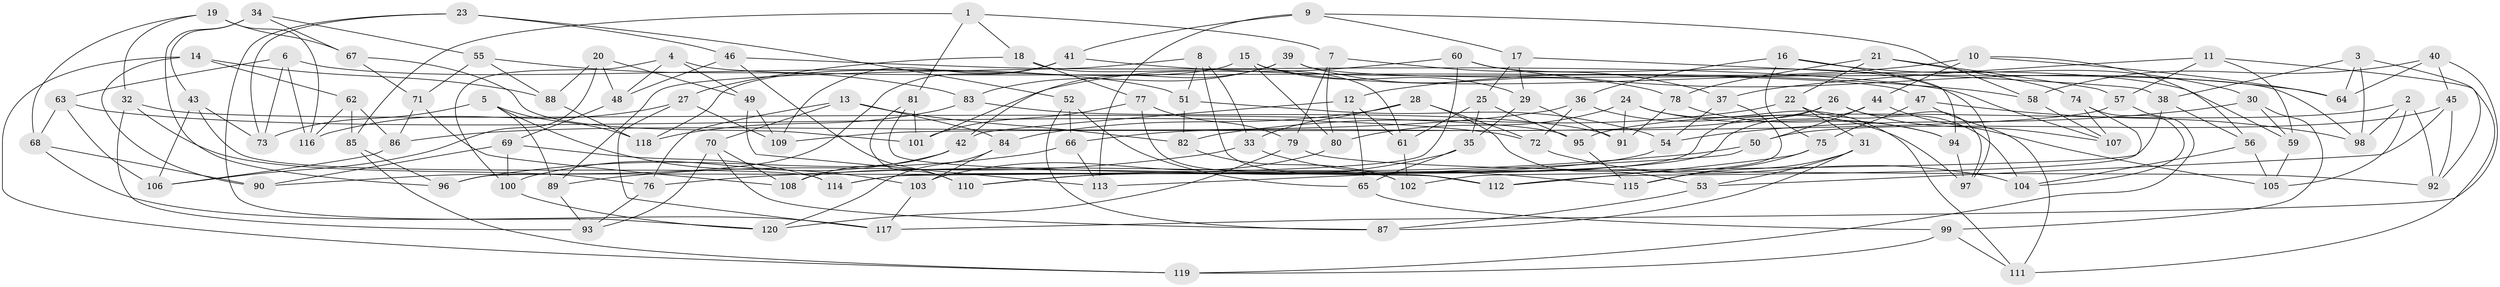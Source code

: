 // coarse degree distribution, {4: 0.3287671232876712, 6: 0.5342465753424658, 5: 0.1095890410958904, 3: 0.0273972602739726}
// Generated by graph-tools (version 1.1) at 2025/42/03/06/25 10:42:24]
// undirected, 120 vertices, 240 edges
graph export_dot {
graph [start="1"]
  node [color=gray90,style=filled];
  1;
  2;
  3;
  4;
  5;
  6;
  7;
  8;
  9;
  10;
  11;
  12;
  13;
  14;
  15;
  16;
  17;
  18;
  19;
  20;
  21;
  22;
  23;
  24;
  25;
  26;
  27;
  28;
  29;
  30;
  31;
  32;
  33;
  34;
  35;
  36;
  37;
  38;
  39;
  40;
  41;
  42;
  43;
  44;
  45;
  46;
  47;
  48;
  49;
  50;
  51;
  52;
  53;
  54;
  55;
  56;
  57;
  58;
  59;
  60;
  61;
  62;
  63;
  64;
  65;
  66;
  67;
  68;
  69;
  70;
  71;
  72;
  73;
  74;
  75;
  76;
  77;
  78;
  79;
  80;
  81;
  82;
  83;
  84;
  85;
  86;
  87;
  88;
  89;
  90;
  91;
  92;
  93;
  94;
  95;
  96;
  97;
  98;
  99;
  100;
  101;
  102;
  103;
  104;
  105;
  106;
  107;
  108;
  109;
  110;
  111;
  112;
  113;
  114;
  115;
  116;
  117;
  118;
  119;
  120;
  1 -- 81;
  1 -- 85;
  1 -- 18;
  1 -- 7;
  2 -- 95;
  2 -- 98;
  2 -- 105;
  2 -- 92;
  3 -- 98;
  3 -- 64;
  3 -- 92;
  3 -- 38;
  4 -- 49;
  4 -- 48;
  4 -- 47;
  4 -- 100;
  5 -- 73;
  5 -- 89;
  5 -- 118;
  5 -- 103;
  6 -- 63;
  6 -- 51;
  6 -- 116;
  6 -- 73;
  7 -- 79;
  7 -- 80;
  7 -- 37;
  8 -- 112;
  8 -- 33;
  8 -- 89;
  8 -- 51;
  9 -- 41;
  9 -- 58;
  9 -- 17;
  9 -- 113;
  10 -- 64;
  10 -- 56;
  10 -- 12;
  10 -- 44;
  11 -- 59;
  11 -- 57;
  11 -- 37;
  11 -- 111;
  12 -- 61;
  12 -- 42;
  12 -- 65;
  13 -- 70;
  13 -- 76;
  13 -- 82;
  13 -- 84;
  14 -- 119;
  14 -- 62;
  14 -- 90;
  14 -- 88;
  15 -- 29;
  15 -- 80;
  15 -- 118;
  15 -- 59;
  16 -- 30;
  16 -- 36;
  16 -- 75;
  16 -- 94;
  17 -- 29;
  17 -- 38;
  17 -- 25;
  18 -- 27;
  18 -- 61;
  18 -- 77;
  19 -- 68;
  19 -- 32;
  19 -- 116;
  19 -- 67;
  20 -- 88;
  20 -- 106;
  20 -- 49;
  20 -- 48;
  21 -- 74;
  21 -- 57;
  21 -- 22;
  21 -- 78;
  22 -- 31;
  22 -- 82;
  22 -- 104;
  23 -- 46;
  23 -- 73;
  23 -- 120;
  23 -- 52;
  24 -- 94;
  24 -- 80;
  24 -- 111;
  24 -- 91;
  25 -- 61;
  25 -- 95;
  25 -- 35;
  26 -- 97;
  26 -- 66;
  26 -- 107;
  26 -- 108;
  27 -- 117;
  27 -- 109;
  27 -- 116;
  28 -- 53;
  28 -- 84;
  28 -- 33;
  28 -- 72;
  29 -- 35;
  29 -- 91;
  30 -- 99;
  30 -- 54;
  30 -- 59;
  31 -- 53;
  31 -- 87;
  31 -- 115;
  32 -- 76;
  32 -- 93;
  32 -- 95;
  33 -- 115;
  33 -- 89;
  34 -- 96;
  34 -- 43;
  34 -- 55;
  34 -- 67;
  35 -- 65;
  35 -- 110;
  36 -- 86;
  36 -- 72;
  36 -- 97;
  37 -- 54;
  37 -- 102;
  38 -- 56;
  38 -- 114;
  39 -- 98;
  39 -- 83;
  39 -- 42;
  39 -- 78;
  40 -- 64;
  40 -- 117;
  40 -- 58;
  40 -- 45;
  41 -- 90;
  41 -- 109;
  41 -- 58;
  42 -- 108;
  42 -- 100;
  43 -- 114;
  43 -- 106;
  43 -- 73;
  44 -- 105;
  44 -- 50;
  44 -- 114;
  45 -- 50;
  45 -- 92;
  45 -- 53;
  46 -- 107;
  46 -- 48;
  46 -- 110;
  47 -- 111;
  47 -- 75;
  47 -- 98;
  48 -- 69;
  49 -- 113;
  49 -- 109;
  50 -- 113;
  50 -- 76;
  51 -- 82;
  51 -- 54;
  52 -- 65;
  52 -- 87;
  52 -- 66;
  53 -- 87;
  54 -- 110;
  55 -- 83;
  55 -- 71;
  55 -- 88;
  56 -- 105;
  56 -- 104;
  57 -- 119;
  57 -- 109;
  58 -- 107;
  59 -- 105;
  60 -- 97;
  60 -- 101;
  60 -- 96;
  60 -- 64;
  61 -- 102;
  62 -- 116;
  62 -- 86;
  62 -- 85;
  63 -- 68;
  63 -- 72;
  63 -- 106;
  65 -- 99;
  66 -- 113;
  66 -- 96;
  67 -- 101;
  67 -- 71;
  68 -- 117;
  68 -- 90;
  69 -- 90;
  69 -- 100;
  69 -- 114;
  70 -- 108;
  70 -- 93;
  70 -- 87;
  71 -- 86;
  71 -- 108;
  72 -- 104;
  74 -- 112;
  74 -- 107;
  74 -- 104;
  75 -- 112;
  75 -- 115;
  76 -- 93;
  77 -- 79;
  77 -- 101;
  77 -- 102;
  78 -- 94;
  78 -- 91;
  79 -- 92;
  79 -- 120;
  80 -- 103;
  81 -- 110;
  81 -- 112;
  81 -- 101;
  82 -- 102;
  83 -- 91;
  83 -- 118;
  84 -- 103;
  84 -- 120;
  85 -- 96;
  85 -- 119;
  86 -- 106;
  88 -- 118;
  89 -- 93;
  94 -- 97;
  95 -- 115;
  99 -- 119;
  99 -- 111;
  100 -- 120;
  103 -- 117;
}
